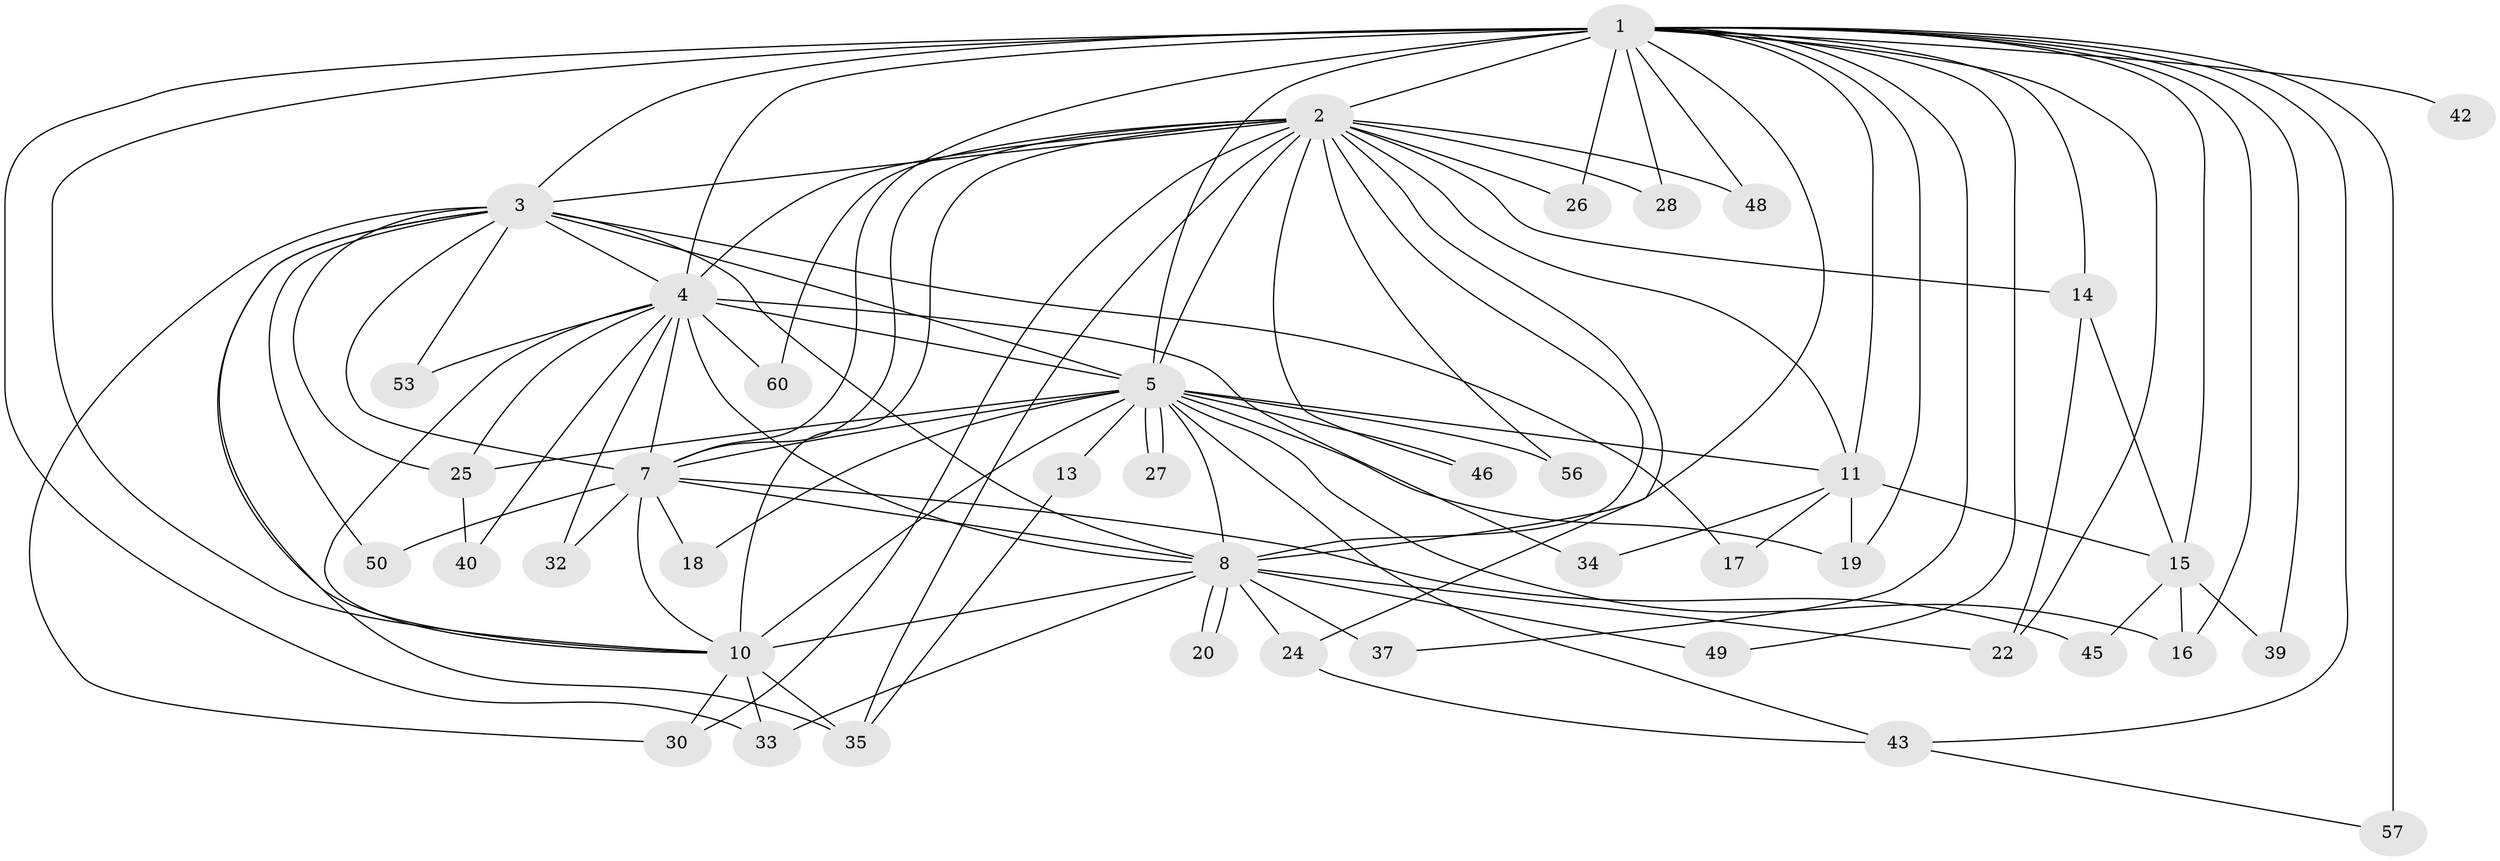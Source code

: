 // original degree distribution, {24: 0.015873015873015872, 21: 0.015873015873015872, 16: 0.047619047619047616, 14: 0.031746031746031744, 17: 0.015873015873015872, 15: 0.015873015873015872, 13: 0.015873015873015872, 6: 0.031746031746031744, 3: 0.19047619047619047, 4: 0.07936507936507936, 2: 0.5396825396825397}
// Generated by graph-tools (version 1.1) at 2025/41/03/06/25 10:41:42]
// undirected, 42 vertices, 105 edges
graph export_dot {
graph [start="1"]
  node [color=gray90,style=filled];
  1 [super="+6"];
  2 [super="+61"];
  3 [super="+54"];
  4 [super="+23"];
  5 [super="+9"];
  7 [super="+12"];
  8 [super="+44"];
  10 [super="+55"];
  11 [super="+31"];
  13 [super="+51"];
  14 [super="+29"];
  15 [super="+38"];
  16 [super="+21"];
  17;
  18;
  19 [super="+52"];
  20;
  22;
  24;
  25 [super="+36"];
  26;
  27;
  28;
  30 [super="+62"];
  32 [super="+41"];
  33 [super="+47"];
  34;
  35;
  37;
  39;
  40 [super="+58"];
  42;
  43 [super="+59"];
  45;
  46;
  48;
  49;
  50;
  53;
  56;
  57 [super="+63"];
  60;
  1 -- 2 [weight=3];
  1 -- 3 [weight=2];
  1 -- 4 [weight=3];
  1 -- 5 [weight=4];
  1 -- 7 [weight=2];
  1 -- 8 [weight=2];
  1 -- 10 [weight=2];
  1 -- 11;
  1 -- 14;
  1 -- 19;
  1 -- 22;
  1 -- 28;
  1 -- 33;
  1 -- 37;
  1 -- 39;
  1 -- 42 [weight=2];
  1 -- 43;
  1 -- 49;
  1 -- 16;
  1 -- 48;
  1 -- 57 [weight=2];
  1 -- 26;
  1 -- 15;
  2 -- 3;
  2 -- 4;
  2 -- 5 [weight=2];
  2 -- 7;
  2 -- 8;
  2 -- 10;
  2 -- 11;
  2 -- 14;
  2 -- 24;
  2 -- 26;
  2 -- 28;
  2 -- 35;
  2 -- 46;
  2 -- 48;
  2 -- 56;
  2 -- 60;
  2 -- 30;
  3 -- 4;
  3 -- 5 [weight=2];
  3 -- 7 [weight=2];
  3 -- 8;
  3 -- 10;
  3 -- 17;
  3 -- 25;
  3 -- 30;
  3 -- 50;
  3 -- 53;
  3 -- 35;
  4 -- 5 [weight=2];
  4 -- 7;
  4 -- 8;
  4 -- 10;
  4 -- 25;
  4 -- 34;
  4 -- 40 [weight=2];
  4 -- 53;
  4 -- 60;
  4 -- 32;
  5 -- 7 [weight=2];
  5 -- 8 [weight=2];
  5 -- 10 [weight=3];
  5 -- 19;
  5 -- 27;
  5 -- 27;
  5 -- 46;
  5 -- 43;
  5 -- 13;
  5 -- 18;
  5 -- 56;
  5 -- 11;
  5 -- 16;
  5 -- 25;
  7 -- 8;
  7 -- 10;
  7 -- 18;
  7 -- 32 [weight=2];
  7 -- 45;
  7 -- 50;
  8 -- 10;
  8 -- 20;
  8 -- 20;
  8 -- 22;
  8 -- 24;
  8 -- 33 [weight=2];
  8 -- 37;
  8 -- 49;
  10 -- 30;
  10 -- 35;
  10 -- 33;
  11 -- 15;
  11 -- 17;
  11 -- 34;
  11 -- 19;
  13 -- 35;
  14 -- 15;
  14 -- 22;
  15 -- 16;
  15 -- 39;
  15 -- 45;
  24 -- 43;
  25 -- 40;
  43 -- 57;
}

